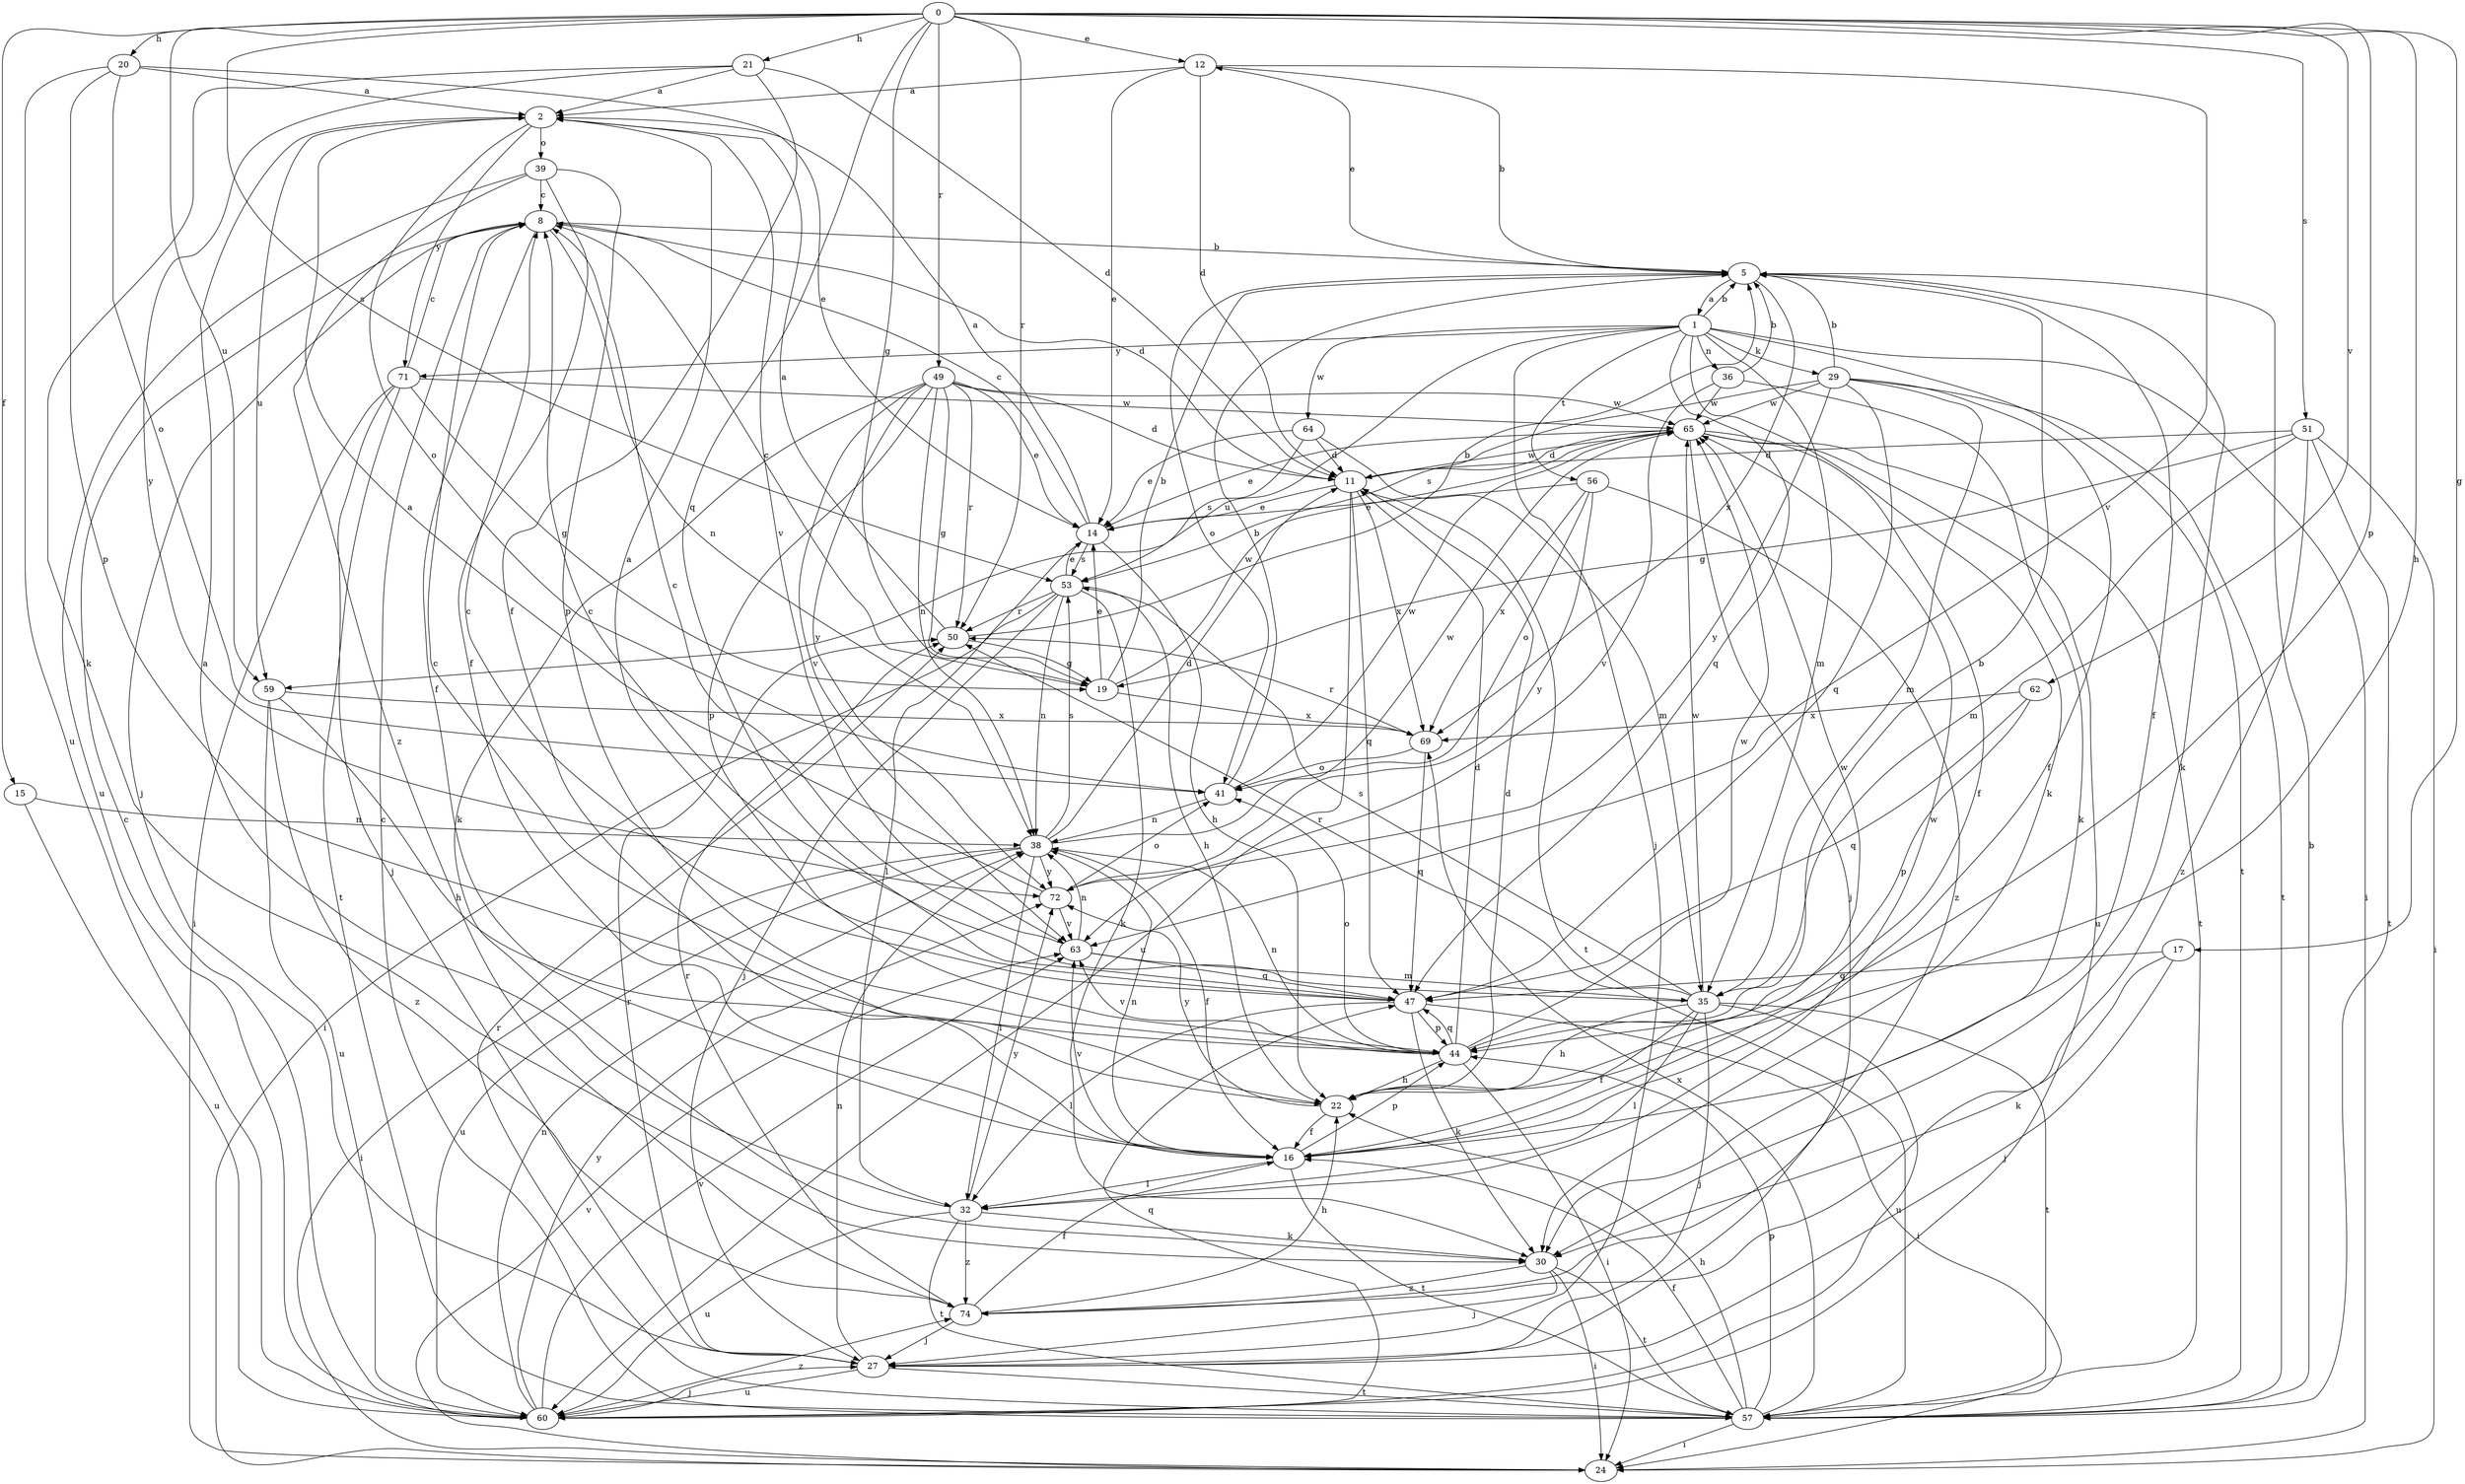 strict digraph  {
0;
1;
2;
5;
8;
11;
12;
14;
15;
16;
17;
19;
20;
21;
22;
24;
27;
29;
30;
32;
35;
36;
38;
39;
41;
44;
47;
49;
50;
51;
53;
56;
57;
59;
60;
62;
63;
64;
65;
69;
71;
72;
74;
0 -> 12  [label=e];
0 -> 15  [label=f];
0 -> 17  [label=g];
0 -> 19  [label=g];
0 -> 20  [label=h];
0 -> 21  [label=h];
0 -> 22  [label=h];
0 -> 44  [label=p];
0 -> 47  [label=q];
0 -> 49  [label=r];
0 -> 50  [label=r];
0 -> 51  [label=s];
0 -> 53  [label=s];
0 -> 59  [label=u];
0 -> 62  [label=v];
1 -> 5  [label=b];
1 -> 24  [label=i];
1 -> 27  [label=j];
1 -> 29  [label=k];
1 -> 30  [label=k];
1 -> 35  [label=m];
1 -> 36  [label=n];
1 -> 47  [label=q];
1 -> 56  [label=t];
1 -> 57  [label=t];
1 -> 59  [label=u];
1 -> 64  [label=w];
1 -> 71  [label=y];
2 -> 39  [label=o];
2 -> 41  [label=o];
2 -> 59  [label=u];
2 -> 63  [label=v];
2 -> 71  [label=y];
5 -> 1  [label=a];
5 -> 12  [label=e];
5 -> 16  [label=f];
5 -> 30  [label=k];
5 -> 41  [label=o];
5 -> 69  [label=x];
8 -> 5  [label=b];
8 -> 11  [label=d];
8 -> 16  [label=f];
8 -> 27  [label=j];
8 -> 38  [label=n];
11 -> 14  [label=e];
11 -> 47  [label=q];
11 -> 57  [label=t];
11 -> 60  [label=u];
11 -> 65  [label=w];
11 -> 69  [label=x];
12 -> 2  [label=a];
12 -> 5  [label=b];
12 -> 11  [label=d];
12 -> 14  [label=e];
12 -> 63  [label=v];
14 -> 2  [label=a];
14 -> 8  [label=c];
14 -> 22  [label=h];
14 -> 32  [label=l];
14 -> 53  [label=s];
15 -> 38  [label=n];
15 -> 60  [label=u];
16 -> 32  [label=l];
16 -> 38  [label=n];
16 -> 44  [label=p];
16 -> 57  [label=t];
16 -> 63  [label=v];
17 -> 27  [label=j];
17 -> 30  [label=k];
17 -> 47  [label=q];
19 -> 5  [label=b];
19 -> 8  [label=c];
19 -> 14  [label=e];
19 -> 65  [label=w];
19 -> 69  [label=x];
20 -> 2  [label=a];
20 -> 14  [label=e];
20 -> 41  [label=o];
20 -> 44  [label=p];
20 -> 60  [label=u];
21 -> 2  [label=a];
21 -> 11  [label=d];
21 -> 16  [label=f];
21 -> 30  [label=k];
21 -> 72  [label=y];
22 -> 8  [label=c];
22 -> 11  [label=d];
22 -> 16  [label=f];
22 -> 65  [label=w];
22 -> 72  [label=y];
24 -> 63  [label=v];
27 -> 38  [label=n];
27 -> 50  [label=r];
27 -> 57  [label=t];
27 -> 60  [label=u];
29 -> 5  [label=b];
29 -> 16  [label=f];
29 -> 35  [label=m];
29 -> 47  [label=q];
29 -> 53  [label=s];
29 -> 57  [label=t];
29 -> 65  [label=w];
29 -> 72  [label=y];
30 -> 24  [label=i];
30 -> 27  [label=j];
30 -> 57  [label=t];
30 -> 74  [label=z];
32 -> 2  [label=a];
32 -> 30  [label=k];
32 -> 57  [label=t];
32 -> 60  [label=u];
32 -> 65  [label=w];
32 -> 72  [label=y];
32 -> 74  [label=z];
35 -> 8  [label=c];
35 -> 16  [label=f];
35 -> 22  [label=h];
35 -> 27  [label=j];
35 -> 32  [label=l];
35 -> 50  [label=r];
35 -> 53  [label=s];
35 -> 57  [label=t];
35 -> 60  [label=u];
35 -> 65  [label=w];
36 -> 5  [label=b];
36 -> 30  [label=k];
36 -> 63  [label=v];
36 -> 65  [label=w];
38 -> 11  [label=d];
38 -> 16  [label=f];
38 -> 24  [label=i];
38 -> 32  [label=l];
38 -> 53  [label=s];
38 -> 60  [label=u];
38 -> 65  [label=w];
38 -> 72  [label=y];
39 -> 8  [label=c];
39 -> 16  [label=f];
39 -> 44  [label=p];
39 -> 60  [label=u];
39 -> 74  [label=z];
41 -> 5  [label=b];
41 -> 38  [label=n];
41 -> 65  [label=w];
44 -> 5  [label=b];
44 -> 11  [label=d];
44 -> 22  [label=h];
44 -> 24  [label=i];
44 -> 38  [label=n];
44 -> 41  [label=o];
44 -> 47  [label=q];
44 -> 63  [label=v];
44 -> 65  [label=w];
47 -> 2  [label=a];
47 -> 8  [label=c];
47 -> 24  [label=i];
47 -> 30  [label=k];
47 -> 32  [label=l];
47 -> 44  [label=p];
49 -> 11  [label=d];
49 -> 14  [label=e];
49 -> 19  [label=g];
49 -> 30  [label=k];
49 -> 38  [label=n];
49 -> 44  [label=p];
49 -> 50  [label=r];
49 -> 63  [label=v];
49 -> 65  [label=w];
49 -> 72  [label=y];
50 -> 2  [label=a];
50 -> 5  [label=b];
50 -> 19  [label=g];
51 -> 11  [label=d];
51 -> 19  [label=g];
51 -> 24  [label=i];
51 -> 35  [label=m];
51 -> 57  [label=t];
51 -> 74  [label=z];
53 -> 14  [label=e];
53 -> 22  [label=h];
53 -> 24  [label=i];
53 -> 27  [label=j];
53 -> 30  [label=k];
53 -> 38  [label=n];
53 -> 50  [label=r];
56 -> 14  [label=e];
56 -> 41  [label=o];
56 -> 69  [label=x];
56 -> 72  [label=y];
56 -> 74  [label=z];
57 -> 5  [label=b];
57 -> 8  [label=c];
57 -> 16  [label=f];
57 -> 22  [label=h];
57 -> 24  [label=i];
57 -> 44  [label=p];
57 -> 50  [label=r];
57 -> 69  [label=x];
59 -> 22  [label=h];
59 -> 60  [label=u];
59 -> 69  [label=x];
59 -> 74  [label=z];
60 -> 8  [label=c];
60 -> 27  [label=j];
60 -> 38  [label=n];
60 -> 47  [label=q];
60 -> 63  [label=v];
60 -> 72  [label=y];
60 -> 74  [label=z];
62 -> 44  [label=p];
62 -> 47  [label=q];
62 -> 69  [label=x];
63 -> 8  [label=c];
63 -> 35  [label=m];
63 -> 38  [label=n];
63 -> 47  [label=q];
64 -> 11  [label=d];
64 -> 14  [label=e];
64 -> 35  [label=m];
64 -> 53  [label=s];
65 -> 11  [label=d];
65 -> 14  [label=e];
65 -> 16  [label=f];
65 -> 27  [label=j];
65 -> 57  [label=t];
65 -> 60  [label=u];
69 -> 41  [label=o];
69 -> 47  [label=q];
69 -> 50  [label=r];
71 -> 8  [label=c];
71 -> 19  [label=g];
71 -> 24  [label=i];
71 -> 27  [label=j];
71 -> 57  [label=t];
71 -> 65  [label=w];
72 -> 2  [label=a];
72 -> 41  [label=o];
72 -> 63  [label=v];
74 -> 16  [label=f];
74 -> 22  [label=h];
74 -> 27  [label=j];
74 -> 50  [label=r];
}
